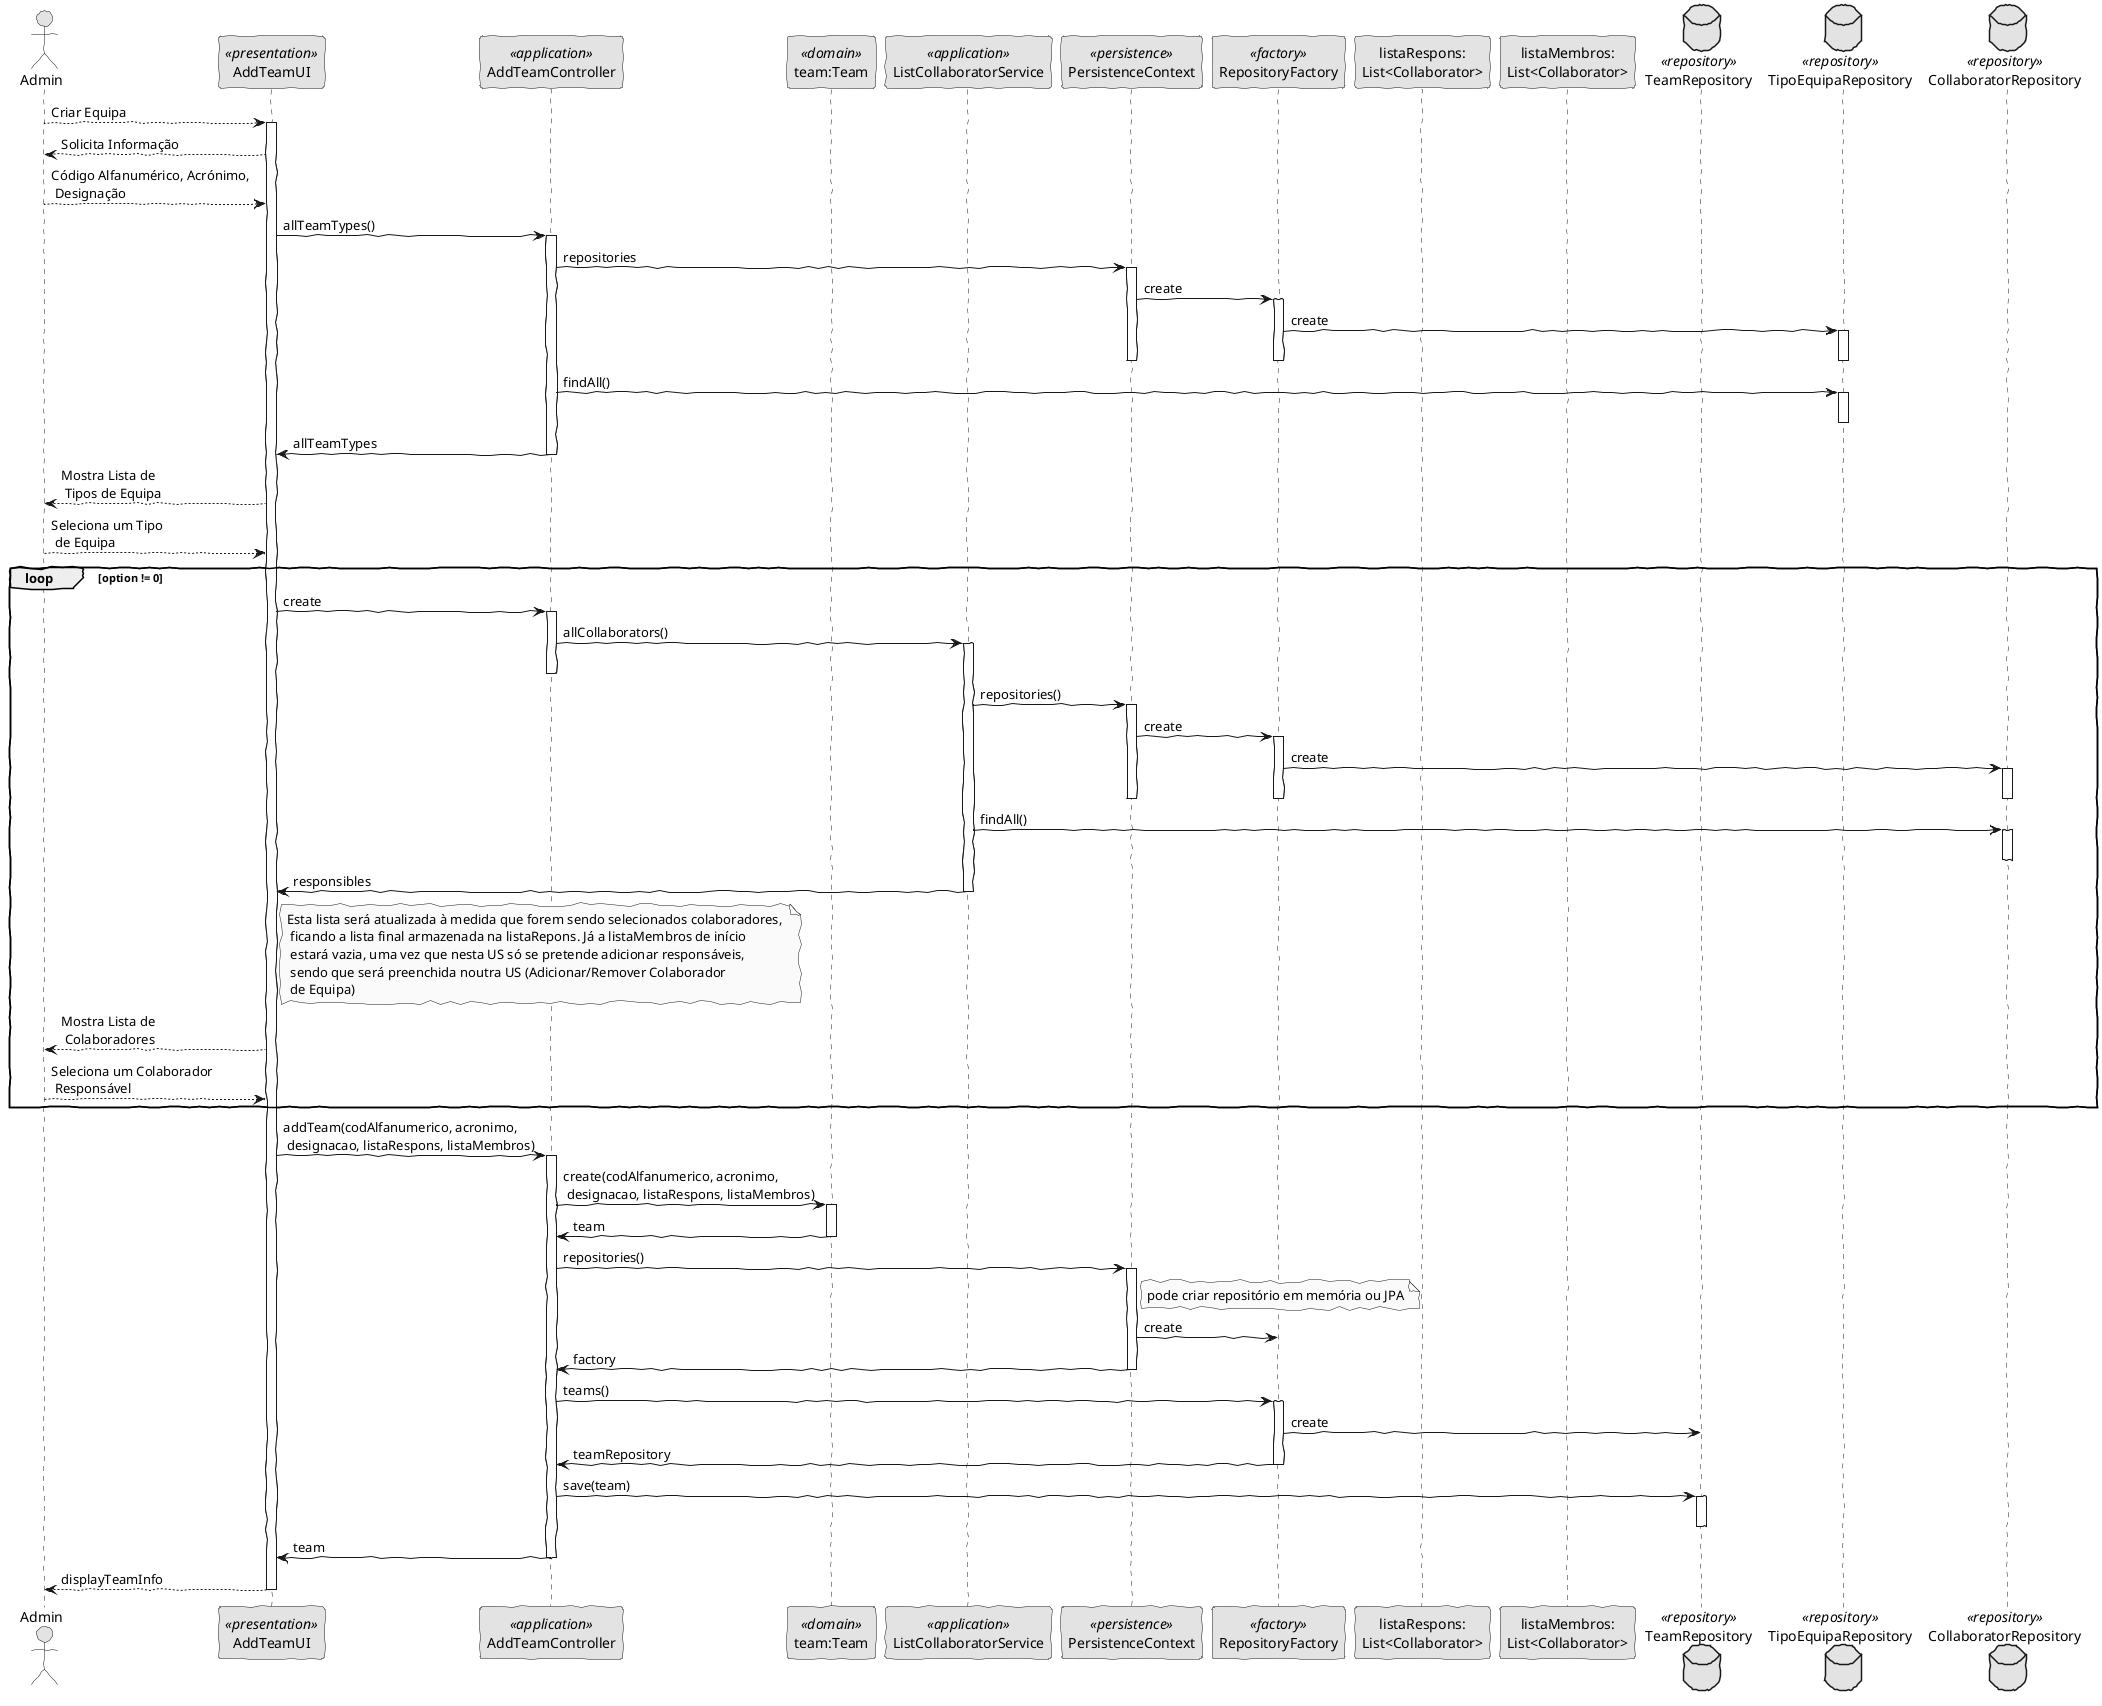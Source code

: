 @startuml
'http://plantuml.com/skinparam.html
skinparam handwritten true
skinparam monochrome true
skinparam packageStyle rect
skinparam defaultFontName FG Virgil
skinparam shadowing false

actor Admin as Actor
participant AddTeamUI as UI <<presentation>>
participant AddTeamController as Controller <<application>>
participant "team:Team" as Domain <<domain>>
participant ListCollaboratorService as LCS <<application>>
participant PersistenceContext as Persistence <<persistence>>
participant RepositoryFactory as Factory <<factory>>
participant "listaRespons:\nList<Collaborator>"
participant "listaMembros:\nList<Collaborator>"
database TeamRepository as Repository <<repository>>
database TipoEquipaRepository as RepositoryTE <<repository>>
database CollaboratorRepository as RepositoryC <<repository>>

Actor --> UI: Criar Equipa
activate UI
    UI --> Actor: Solicita Informação
    Actor --> UI: Código Alfanumérico, Acrónimo,\n Designação

    UI -> Controller: allTeamTypes()
    activate Controller

    Controller -> Persistence: repositories
    activate Persistence

    Persistence -> Factory: create
    activate Factory

    Factory -> RepositoryTE: create
    activate RepositoryTE
    deactivate RepositoryTE
    deactivate Factory
    deactivate Persistence

    Controller -> RepositoryTE: findAll()
    activate RepositoryTE
    deactivate RepositoryTE

    Controller -> UI: allTeamTypes
    deactivate Controller

    UI --> Actor: Mostra Lista de \n Tipos de Equipa
    Actor --> UI: Seleciona um Tipo \n de Equipa

    loop option != 0
    UI -> Controller: create
    activate Controller

    Controller -> LCS: allCollaborators()
    activate LCS
    deactivate Controller

    LCS -> Persistence: repositories()
    activate Persistence

    Persistence -> Factory: create
    activate Factory

    Factory -> RepositoryC: create
    activate RepositoryC
    deactivate RepositoryC
    deactivate Factory
    deactivate Persistence

    LCS -> RepositoryC: findAll()
    activate RepositoryC
    deactivate RepositoryC
    LCS -> UI: responsibles
    deactivate LCS

    note right of UI: Esta lista será atualizada à medida que forem sendo selecionados colaboradores, \n ficando a lista final armazenada na listaRepons. Já a listaMembros de início \n estará vazia, uma vez que nesta US só se pretende adicionar responsáveis, \n sendo que será preenchida noutra US (Adicionar/Remover Colaborador \n de Equipa)
    UI --> Actor: Mostra Lista de \n Colaboradores
    Actor --> UI: Seleciona um Colaborador \n Responsável
    end loop


    UI -> Controller: addTeam(codAlfanumerico, acronimo, \n designacao, listaRespons, listaMembros)
    activate Controller
        Controller -> Domain: create(codAlfanumerico, acronimo, \n designacao, listaRespons, listaMembros)
        activate Domain
        Domain -> Controller: team
        deactivate Domain

        Controller -> Persistence: repositories()
        activate Persistence
            note right of Persistence: pode criar repositório em memória ou JPA
            Persistence -> Factory: create
            Persistence -> Controller: factory
        deactivate Persistence

        Controller -> Factory: teams()
        activate Factory
            Factory -> Repository: create
            Factory -> Controller: teamRepository
        deactivate Factory

        Controller->Repository:save(team)
        activate Repository
        deactivate Repository
        Controller->UI: team
    deactivate Controller

        UI-->Actor: displayTeamInfo
deactivate UI
@enduml
